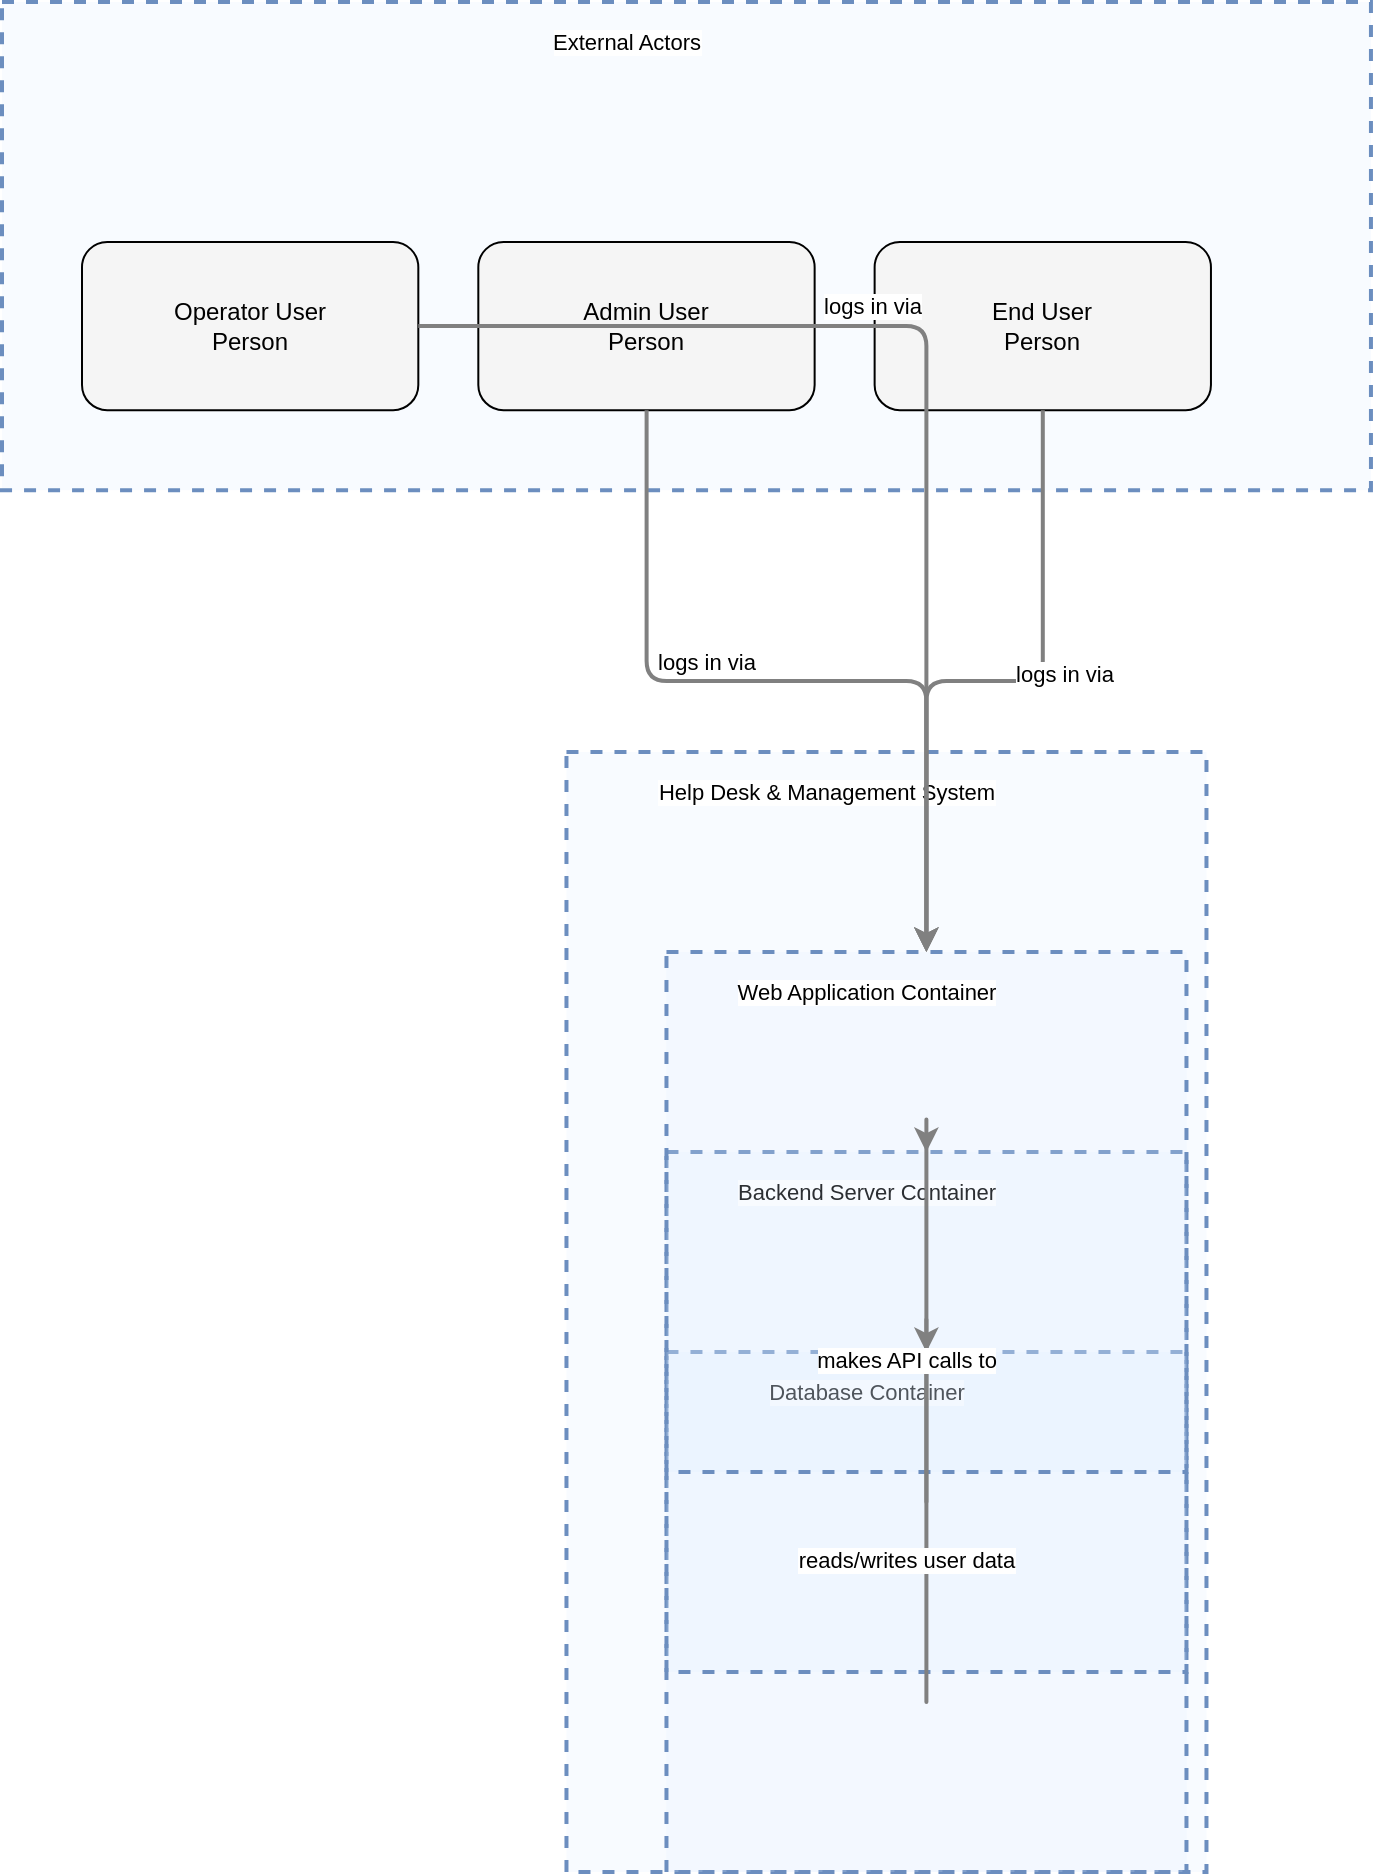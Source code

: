 <?xml version="1.0" encoding="UTF-8"?>
      <mxfile version="14.6.5" type="device">
        <diagram id="codeviz-diagram" name="System Diagram">
          <mxGraphModel dx="1000" dy="1000" grid="1" gridSize="10" guides="1" tooltips="1" connect="1" arrows="1" fold="1" page="1" pageScale="1" pageWidth="1169" pageHeight="827" math="0" shadow="0">
            <root>
              <mxCell id="0"/>
              <mxCell id="1" parent="0"/>
              <mxCell id="1384" value="" style="html=1;whiteSpace=wrap;container=1;fillColor=#dae8fc;strokeColor=#6c8ebf;dashed=1;fillOpacity=20;strokeWidth=2;containerType=none;recursiveResize=0;movable=1;resizable=1;autosize=0;dropTarget=0" vertex="1" parent="1383">
                <mxGeometry x="50" y="300" width="260" height="260" as="geometry"/>
              </mxCell>
              <mxCell id="1384_label" value="Database Container" style="edgeLabel;html=1;align=center;verticalAlign=middle;resizable=0;labelBackgroundColor=white;spacing=5" vertex="1" parent="1383">
                <mxGeometry x="58" y="308" width="184" height="24" as="geometry"/>
              </mxCell>
<mxCell id="1385" value="" style="html=1;whiteSpace=wrap;container=1;fillColor=#dae8fc;strokeColor=#6c8ebf;dashed=1;fillOpacity=20;strokeWidth=2;containerType=none;recursiveResize=0;movable=1;resizable=1;autosize=0;dropTarget=0" vertex="1" parent="1383">
                <mxGeometry x="50" y="200" width="260" height="260" as="geometry"/>
              </mxCell>
              <mxCell id="1385_label" value="Backend Server Container" style="edgeLabel;html=1;align=center;verticalAlign=middle;resizable=0;labelBackgroundColor=white;spacing=5" vertex="1" parent="1383">
                <mxGeometry x="58" y="208" width="184" height="24" as="geometry"/>
              </mxCell>
<mxCell id="1386" value="" style="html=1;whiteSpace=wrap;container=1;fillColor=#dae8fc;strokeColor=#6c8ebf;dashed=1;fillOpacity=20;strokeWidth=2;containerType=none;recursiveResize=0;movable=1;resizable=1;autosize=0;dropTarget=0" vertex="1" parent="1383">
                <mxGeometry x="50" y="100" width="260" height="260" as="geometry"/>
              </mxCell>
              <mxCell id="1386_label" value="Web Application Container" style="edgeLabel;html=1;align=center;verticalAlign=middle;resizable=0;labelBackgroundColor=white;spacing=5" vertex="1" parent="1383">
                <mxGeometry x="58" y="108" width="184" height="24" as="geometry"/>
              </mxCell>
<mxCell id="1383" value="" style="html=1;whiteSpace=wrap;container=1;fillColor=#dae8fc;strokeColor=#6c8ebf;dashed=1;fillOpacity=20;strokeWidth=2;containerType=none;recursiveResize=0;movable=1;resizable=1;autosize=0;dropTarget=0" vertex="1" parent="1">
                <mxGeometry x="304.237" y="397" width="320" height="560" as="geometry"/>
              </mxCell>
              <mxCell id="1383_label" value="Help Desk &amp; Management System" style="edgeLabel;html=1;align=center;verticalAlign=middle;resizable=0;labelBackgroundColor=white;spacing=5" vertex="1" parent="1">
                <mxGeometry x="312.237" y="405" width="244" height="24" as="geometry"/>
              </mxCell>
<mxCell id="1389" value="" style="html=1;whiteSpace=wrap;container=1;fillColor=#dae8fc;strokeColor=#6c8ebf;dashed=1;fillOpacity=20;strokeWidth=2;containerType=none;recursiveResize=0;movable=1;resizable=1;autosize=0;dropTarget=0" vertex="1" parent="1">
                <mxGeometry x="22" y="22" width="684.473" height="244.079" as="geometry"/>
              </mxCell>
              <mxCell id="1389_label" value="External Actors" style="edgeLabel;html=1;align=center;verticalAlign=middle;resizable=0;labelBackgroundColor=white;spacing=5" vertex="1" parent="1">
                <mxGeometry x="30" y="30" width="608.473" height="24" as="geometry"/>
              </mxCell>
              <mxCell id="1390" value="Admin User&lt;br&gt;Person" style="rounded=1;whiteSpace=wrap;html=1;fillColor=#f5f5f5" vertex="1" parent="1389">
                    <mxGeometry x="238.158" y="120" width="168.158" height="84.079" as="geometry"/>
                  </mxCell>
<mxCell id="1391" value="End User&lt;br&gt;Person" style="rounded=1;whiteSpace=wrap;html=1;fillColor=#f5f5f5" vertex="1" parent="1389">
                    <mxGeometry x="436.316" y="120" width="168.158" height="84.079" as="geometry"/>
                  </mxCell>
<mxCell id="1392" value="Operator User&lt;br&gt;Person" style="rounded=1;whiteSpace=wrap;html=1;fillColor=#f5f5f5" vertex="1" parent="1389">
                    <mxGeometry x="40" y="120" width="168.158" height="84.079" as="geometry"/>
                  </mxCell>
              <mxCell id="edge-385" style="edgeStyle=orthogonalEdgeStyle;rounded=1;orthogonalLoop=1;jettySize=auto;html=1;strokeColor=#808080;strokeWidth=2;jumpStyle=arc;jumpSize=10;spacing=15;labelBackgroundColor=white;labelBorderColor=none" edge="1" parent="1" source="1385" target="1384">
                  <mxGeometry relative="1" as="geometry"/>
                </mxCell>
                <mxCell id="edge-385_label" value="reads/writes user data" style="edgeLabel;html=1;align=center;verticalAlign=middle;resizable=0;points=[];" vertex="1" connectable="0" parent="edge-385">
                  <mxGeometry x="-0.2" y="10" relative="1" as="geometry">
                    <mxPoint as="offset"/>
                  </mxGeometry>
                </mxCell>
<mxCell id="edge-329" style="edgeStyle=orthogonalEdgeStyle;rounded=1;orthogonalLoop=1;jettySize=auto;html=1;strokeColor=#808080;strokeWidth=2;jumpStyle=arc;jumpSize=10;spacing=15;labelBackgroundColor=white;labelBorderColor=none" edge="1" parent="1" source="1386" target="1385">
                  <mxGeometry relative="1" as="geometry"/>
                </mxCell>
                <mxCell id="edge-329_label" value="makes API calls to" style="edgeLabel;html=1;align=center;verticalAlign=middle;resizable=0;points=[];" vertex="1" connectable="0" parent="edge-329">
                  <mxGeometry x="-0.2" y="10" relative="1" as="geometry">
                    <mxPoint as="offset"/>
                  </mxGeometry>
                </mxCell>
<mxCell id="edge-285" style="edgeStyle=orthogonalEdgeStyle;rounded=1;orthogonalLoop=1;jettySize=auto;html=1;strokeColor=#808080;strokeWidth=2;jumpStyle=arc;jumpSize=10;spacing=15;labelBackgroundColor=white;labelBorderColor=none" edge="1" parent="1" source="1390" target="1386">
                  <mxGeometry relative="1" as="geometry"/>
                </mxCell>
                <mxCell id="edge-285_label" value="logs in via" style="edgeLabel;html=1;align=center;verticalAlign=middle;resizable=0;points=[];" vertex="1" connectable="0" parent="edge-285">
                  <mxGeometry x="-0.2" y="10" relative="1" as="geometry">
                    <mxPoint as="offset"/>
                  </mxGeometry>
                </mxCell>
<mxCell id="edge-299" style="edgeStyle=orthogonalEdgeStyle;rounded=1;orthogonalLoop=1;jettySize=auto;html=1;strokeColor=#808080;strokeWidth=2;jumpStyle=arc;jumpSize=10;spacing=15;labelBackgroundColor=white;labelBorderColor=none" edge="1" parent="1" source="1391" target="1386">
                  <mxGeometry relative="1" as="geometry"/>
                </mxCell>
                <mxCell id="edge-299_label" value="logs in via" style="edgeLabel;html=1;align=center;verticalAlign=middle;resizable=0;points=[];" vertex="1" connectable="0" parent="edge-299">
                  <mxGeometry x="-0.2" y="10" relative="1" as="geometry">
                    <mxPoint as="offset"/>
                  </mxGeometry>
                </mxCell>
<mxCell id="edge-313" style="edgeStyle=orthogonalEdgeStyle;rounded=1;orthogonalLoop=1;jettySize=auto;html=1;strokeColor=#808080;strokeWidth=2;jumpStyle=arc;jumpSize=10;spacing=15;labelBackgroundColor=white;labelBorderColor=none" edge="1" parent="1" source="1392" target="1386">
                  <mxGeometry relative="1" as="geometry"/>
                </mxCell>
                <mxCell id="edge-313_label" value="logs in via" style="edgeLabel;html=1;align=center;verticalAlign=middle;resizable=0;points=[];" vertex="1" connectable="0" parent="edge-313">
                  <mxGeometry x="-0.2" y="10" relative="1" as="geometry">
                    <mxPoint as="offset"/>
                  </mxGeometry>
                </mxCell>
            </root>
          </mxGraphModel>
        </diagram>
      </mxfile>